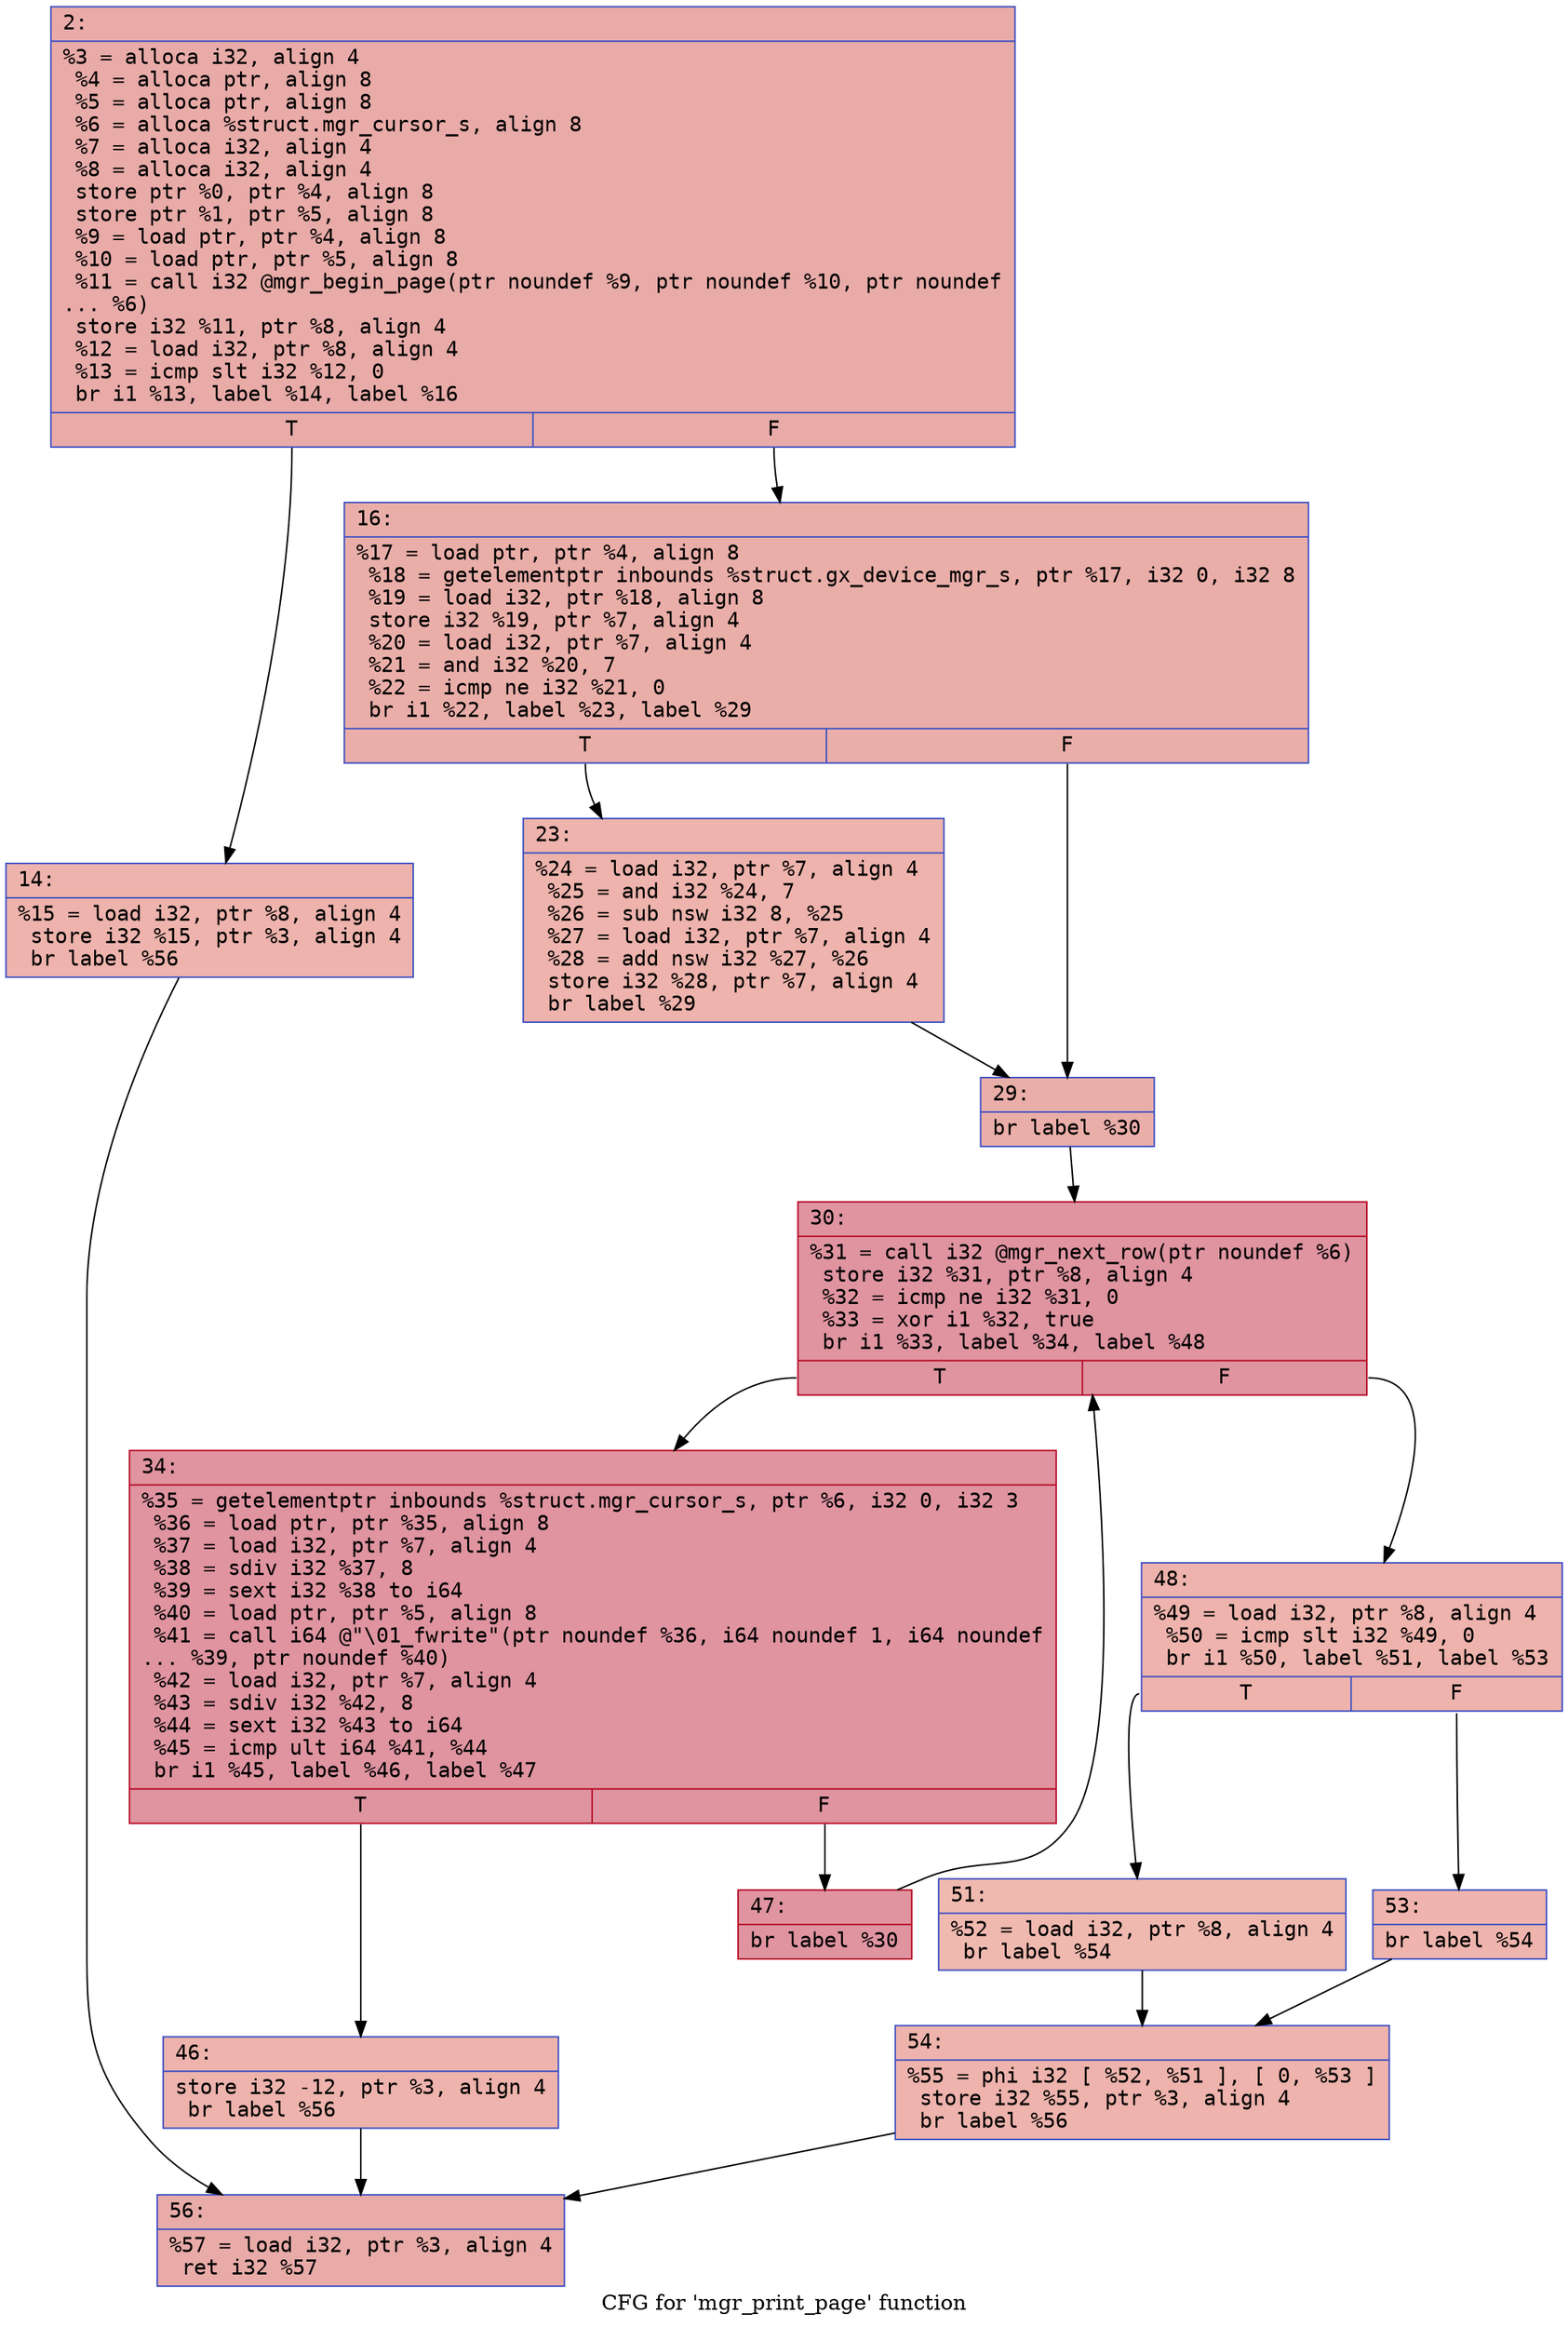digraph "CFG for 'mgr_print_page' function" {
	label="CFG for 'mgr_print_page' function";

	Node0x60000106e210 [shape=record,color="#3d50c3ff", style=filled, fillcolor="#cc403a70" fontname="Courier",label="{2:\l|  %3 = alloca i32, align 4\l  %4 = alloca ptr, align 8\l  %5 = alloca ptr, align 8\l  %6 = alloca %struct.mgr_cursor_s, align 8\l  %7 = alloca i32, align 4\l  %8 = alloca i32, align 4\l  store ptr %0, ptr %4, align 8\l  store ptr %1, ptr %5, align 8\l  %9 = load ptr, ptr %4, align 8\l  %10 = load ptr, ptr %5, align 8\l  %11 = call i32 @mgr_begin_page(ptr noundef %9, ptr noundef %10, ptr noundef\l... %6)\l  store i32 %11, ptr %8, align 4\l  %12 = load i32, ptr %8, align 4\l  %13 = icmp slt i32 %12, 0\l  br i1 %13, label %14, label %16\l|{<s0>T|<s1>F}}"];
	Node0x60000106e210:s0 -> Node0x60000106e260[tooltip="2 -> 14\nProbability 37.50%" ];
	Node0x60000106e210:s1 -> Node0x60000106e2b0[tooltip="2 -> 16\nProbability 62.50%" ];
	Node0x60000106e260 [shape=record,color="#3d50c3ff", style=filled, fillcolor="#d6524470" fontname="Courier",label="{14:\l|  %15 = load i32, ptr %8, align 4\l  store i32 %15, ptr %3, align 4\l  br label %56\l}"];
	Node0x60000106e260 -> Node0x60000106e620[tooltip="14 -> 56\nProbability 100.00%" ];
	Node0x60000106e2b0 [shape=record,color="#3d50c3ff", style=filled, fillcolor="#d0473d70" fontname="Courier",label="{16:\l|  %17 = load ptr, ptr %4, align 8\l  %18 = getelementptr inbounds %struct.gx_device_mgr_s, ptr %17, i32 0, i32 8\l  %19 = load i32, ptr %18, align 8\l  store i32 %19, ptr %7, align 4\l  %20 = load i32, ptr %7, align 4\l  %21 = and i32 %20, 7\l  %22 = icmp ne i32 %21, 0\l  br i1 %22, label %23, label %29\l|{<s0>T|<s1>F}}"];
	Node0x60000106e2b0:s0 -> Node0x60000106e300[tooltip="16 -> 23\nProbability 62.50%" ];
	Node0x60000106e2b0:s1 -> Node0x60000106e350[tooltip="16 -> 29\nProbability 37.50%" ];
	Node0x60000106e300 [shape=record,color="#3d50c3ff", style=filled, fillcolor="#d6524470" fontname="Courier",label="{23:\l|  %24 = load i32, ptr %7, align 4\l  %25 = and i32 %24, 7\l  %26 = sub nsw i32 8, %25\l  %27 = load i32, ptr %7, align 4\l  %28 = add nsw i32 %27, %26\l  store i32 %28, ptr %7, align 4\l  br label %29\l}"];
	Node0x60000106e300 -> Node0x60000106e350[tooltip="23 -> 29\nProbability 100.00%" ];
	Node0x60000106e350 [shape=record,color="#3d50c3ff", style=filled, fillcolor="#d0473d70" fontname="Courier",label="{29:\l|  br label %30\l}"];
	Node0x60000106e350 -> Node0x60000106e3a0[tooltip="29 -> 30\nProbability 100.00%" ];
	Node0x60000106e3a0 [shape=record,color="#b70d28ff", style=filled, fillcolor="#b70d2870" fontname="Courier",label="{30:\l|  %31 = call i32 @mgr_next_row(ptr noundef %6)\l  store i32 %31, ptr %8, align 4\l  %32 = icmp ne i32 %31, 0\l  %33 = xor i1 %32, true\l  br i1 %33, label %34, label %48\l|{<s0>T|<s1>F}}"];
	Node0x60000106e3a0:s0 -> Node0x60000106e3f0[tooltip="30 -> 34\nProbability 96.88%" ];
	Node0x60000106e3a0:s1 -> Node0x60000106e4e0[tooltip="30 -> 48\nProbability 3.12%" ];
	Node0x60000106e3f0 [shape=record,color="#b70d28ff", style=filled, fillcolor="#b70d2870" fontname="Courier",label="{34:\l|  %35 = getelementptr inbounds %struct.mgr_cursor_s, ptr %6, i32 0, i32 3\l  %36 = load ptr, ptr %35, align 8\l  %37 = load i32, ptr %7, align 4\l  %38 = sdiv i32 %37, 8\l  %39 = sext i32 %38 to i64\l  %40 = load ptr, ptr %5, align 8\l  %41 = call i64 @\"\\01_fwrite\"(ptr noundef %36, i64 noundef 1, i64 noundef\l... %39, ptr noundef %40)\l  %42 = load i32, ptr %7, align 4\l  %43 = sdiv i32 %42, 8\l  %44 = sext i32 %43 to i64\l  %45 = icmp ult i64 %41, %44\l  br i1 %45, label %46, label %47\l|{<s0>T|<s1>F}}"];
	Node0x60000106e3f0:s0 -> Node0x60000106e440[tooltip="34 -> 46\nProbability 3.12%" ];
	Node0x60000106e3f0:s1 -> Node0x60000106e490[tooltip="34 -> 47\nProbability 96.88%" ];
	Node0x60000106e440 [shape=record,color="#3d50c3ff", style=filled, fillcolor="#d6524470" fontname="Courier",label="{46:\l|  store i32 -12, ptr %3, align 4\l  br label %56\l}"];
	Node0x60000106e440 -> Node0x60000106e620[tooltip="46 -> 56\nProbability 100.00%" ];
	Node0x60000106e490 [shape=record,color="#b70d28ff", style=filled, fillcolor="#b70d2870" fontname="Courier",label="{47:\l|  br label %30\l}"];
	Node0x60000106e490 -> Node0x60000106e3a0[tooltip="47 -> 30\nProbability 100.00%" ];
	Node0x60000106e4e0 [shape=record,color="#3d50c3ff", style=filled, fillcolor="#d6524470" fontname="Courier",label="{48:\l|  %49 = load i32, ptr %8, align 4\l  %50 = icmp slt i32 %49, 0\l  br i1 %50, label %51, label %53\l|{<s0>T|<s1>F}}"];
	Node0x60000106e4e0:s0 -> Node0x60000106e530[tooltip="48 -> 51\nProbability 37.50%" ];
	Node0x60000106e4e0:s1 -> Node0x60000106e580[tooltip="48 -> 53\nProbability 62.50%" ];
	Node0x60000106e530 [shape=record,color="#3d50c3ff", style=filled, fillcolor="#de614d70" fontname="Courier",label="{51:\l|  %52 = load i32, ptr %8, align 4\l  br label %54\l}"];
	Node0x60000106e530 -> Node0x60000106e5d0[tooltip="51 -> 54\nProbability 100.00%" ];
	Node0x60000106e580 [shape=record,color="#3d50c3ff", style=filled, fillcolor="#d8564670" fontname="Courier",label="{53:\l|  br label %54\l}"];
	Node0x60000106e580 -> Node0x60000106e5d0[tooltip="53 -> 54\nProbability 100.00%" ];
	Node0x60000106e5d0 [shape=record,color="#3d50c3ff", style=filled, fillcolor="#d6524470" fontname="Courier",label="{54:\l|  %55 = phi i32 [ %52, %51 ], [ 0, %53 ]\l  store i32 %55, ptr %3, align 4\l  br label %56\l}"];
	Node0x60000106e5d0 -> Node0x60000106e620[tooltip="54 -> 56\nProbability 100.00%" ];
	Node0x60000106e620 [shape=record,color="#3d50c3ff", style=filled, fillcolor="#cc403a70" fontname="Courier",label="{56:\l|  %57 = load i32, ptr %3, align 4\l  ret i32 %57\l}"];
}
